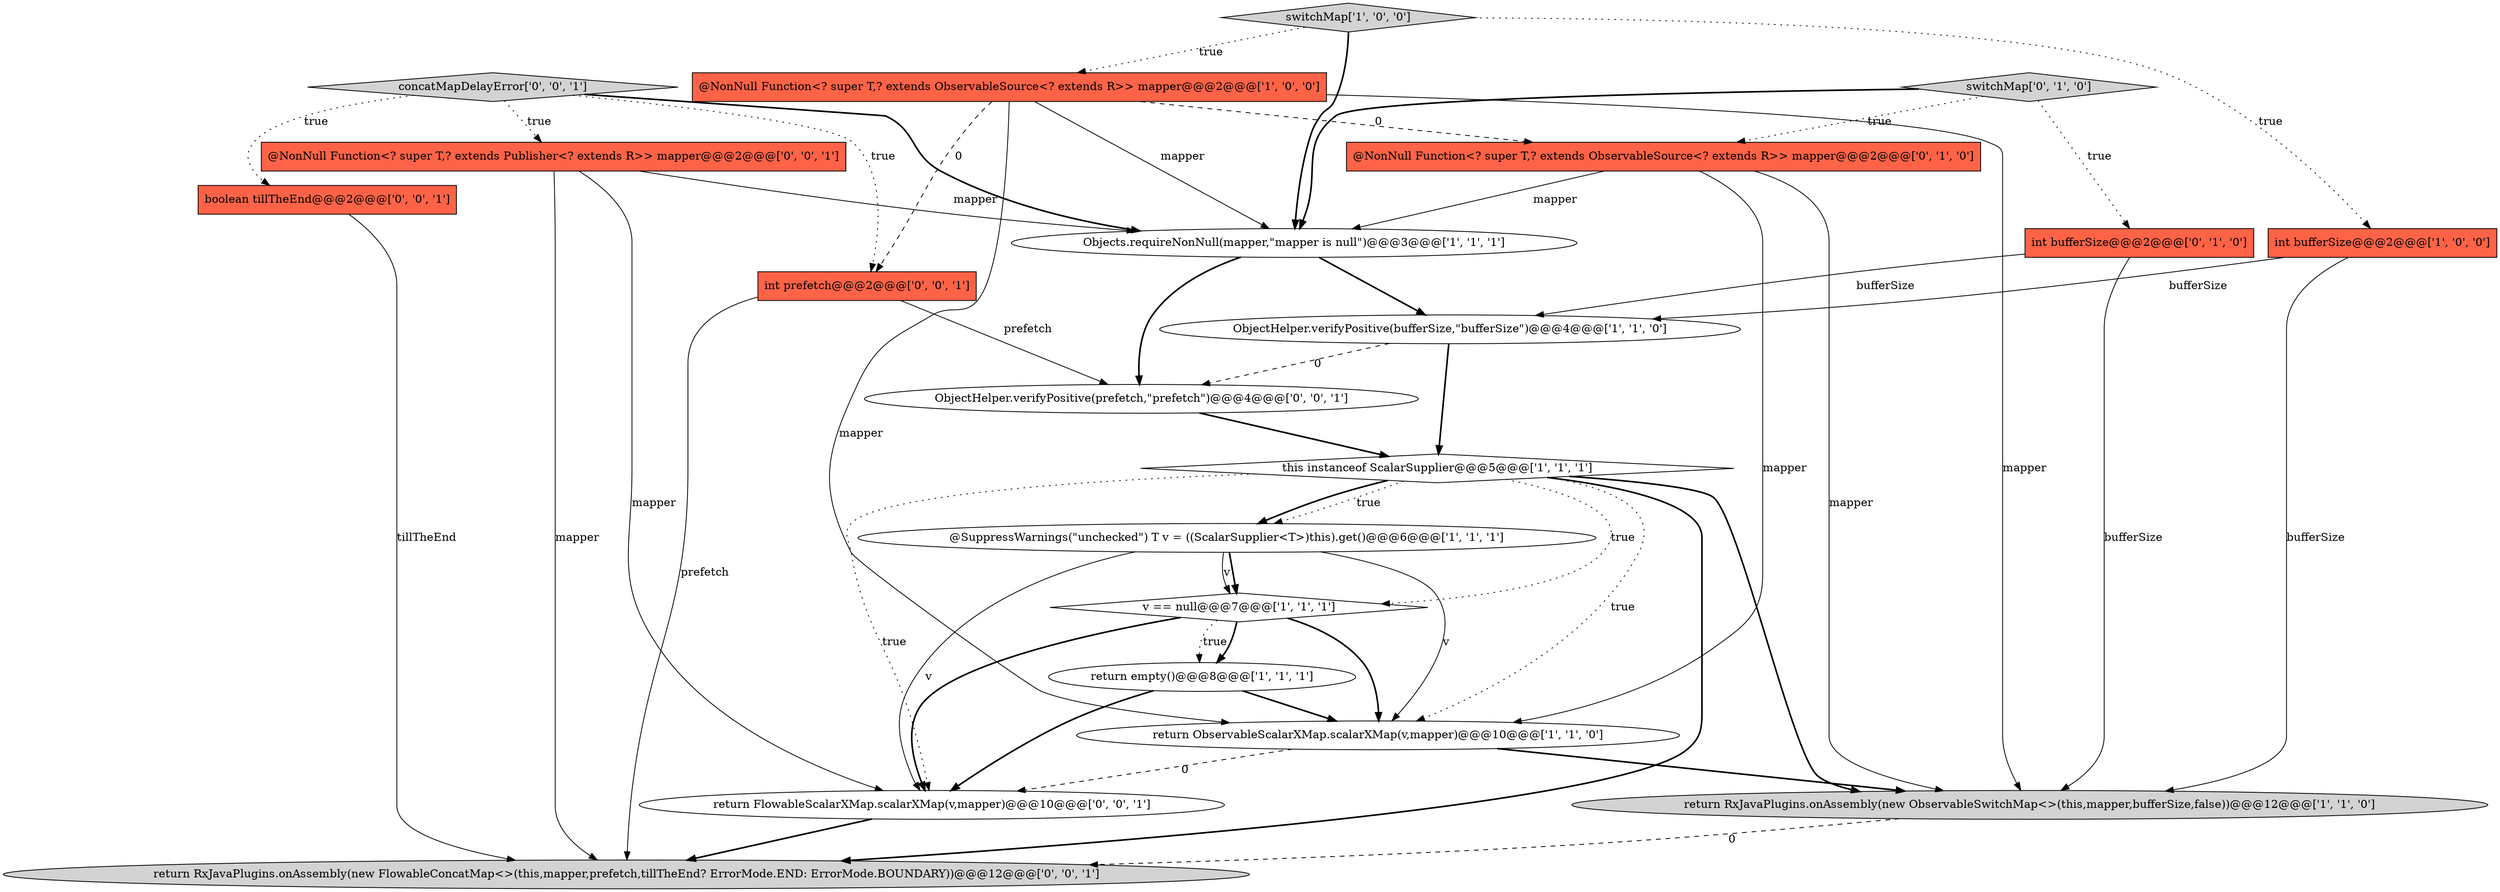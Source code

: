 digraph {
14 [style = filled, label = "@NonNull Function<? super T,? extends Publisher<? extends R>> mapper@@@2@@@['0', '0', '1']", fillcolor = tomato, shape = box image = "AAA0AAABBB3BBB"];
19 [style = filled, label = "return FlowableScalarXMap.scalarXMap(v,mapper)@@@10@@@['0', '0', '1']", fillcolor = white, shape = ellipse image = "AAA0AAABBB3BBB"];
11 [style = filled, label = "int bufferSize@@@2@@@['0', '1', '0']", fillcolor = tomato, shape = box image = "AAA0AAABBB2BBB"];
16 [style = filled, label = "return RxJavaPlugins.onAssembly(new FlowableConcatMap<>(this,mapper,prefetch,tillTheEnd? ErrorMode.END: ErrorMode.BOUNDARY))@@@12@@@['0', '0', '1']", fillcolor = lightgray, shape = ellipse image = "AAA0AAABBB3BBB"];
15 [style = filled, label = "ObjectHelper.verifyPositive(prefetch,\"prefetch\")@@@4@@@['0', '0', '1']", fillcolor = white, shape = ellipse image = "AAA0AAABBB3BBB"];
0 [style = filled, label = "ObjectHelper.verifyPositive(bufferSize,\"bufferSize\")@@@4@@@['1', '1', '0']", fillcolor = white, shape = ellipse image = "AAA0AAABBB1BBB"];
17 [style = filled, label = "boolean tillTheEnd@@@2@@@['0', '0', '1']", fillcolor = tomato, shape = box image = "AAA0AAABBB3BBB"];
4 [style = filled, label = "Objects.requireNonNull(mapper,\"mapper is null\")@@@3@@@['1', '1', '1']", fillcolor = white, shape = ellipse image = "AAA0AAABBB1BBB"];
13 [style = filled, label = "@NonNull Function<? super T,? extends ObservableSource<? extends R>> mapper@@@2@@@['0', '1', '0']", fillcolor = tomato, shape = box image = "AAA1AAABBB2BBB"];
7 [style = filled, label = "return empty()@@@8@@@['1', '1', '1']", fillcolor = white, shape = ellipse image = "AAA0AAABBB1BBB"];
5 [style = filled, label = "this instanceof ScalarSupplier@@@5@@@['1', '1', '1']", fillcolor = white, shape = diamond image = "AAA0AAABBB1BBB"];
20 [style = filled, label = "concatMapDelayError['0', '0', '1']", fillcolor = lightgray, shape = diamond image = "AAA0AAABBB3BBB"];
12 [style = filled, label = "switchMap['0', '1', '0']", fillcolor = lightgray, shape = diamond image = "AAA0AAABBB2BBB"];
10 [style = filled, label = "@SuppressWarnings(\"unchecked\") T v = ((ScalarSupplier<T>)this).get()@@@6@@@['1', '1', '1']", fillcolor = white, shape = ellipse image = "AAA0AAABBB1BBB"];
9 [style = filled, label = "return RxJavaPlugins.onAssembly(new ObservableSwitchMap<>(this,mapper,bufferSize,false))@@@12@@@['1', '1', '0']", fillcolor = lightgray, shape = ellipse image = "AAA0AAABBB1BBB"];
18 [style = filled, label = "int prefetch@@@2@@@['0', '0', '1']", fillcolor = tomato, shape = box image = "AAA0AAABBB3BBB"];
8 [style = filled, label = "return ObservableScalarXMap.scalarXMap(v,mapper)@@@10@@@['1', '1', '0']", fillcolor = white, shape = ellipse image = "AAA0AAABBB1BBB"];
6 [style = filled, label = "@NonNull Function<? super T,? extends ObservableSource<? extends R>> mapper@@@2@@@['1', '0', '0']", fillcolor = tomato, shape = box image = "AAA1AAABBB1BBB"];
2 [style = filled, label = "v == null@@@7@@@['1', '1', '1']", fillcolor = white, shape = diamond image = "AAA0AAABBB1BBB"];
1 [style = filled, label = "int bufferSize@@@2@@@['1', '0', '0']", fillcolor = tomato, shape = box image = "AAA0AAABBB1BBB"];
3 [style = filled, label = "switchMap['1', '0', '0']", fillcolor = lightgray, shape = diamond image = "AAA0AAABBB1BBB"];
5->10 [style = bold, label=""];
8->19 [style = dashed, label="0"];
9->16 [style = dashed, label="0"];
2->19 [style = bold, label=""];
6->8 [style = solid, label="mapper"];
5->9 [style = bold, label=""];
10->19 [style = solid, label="v"];
17->16 [style = solid, label="tillTheEnd"];
5->10 [style = dotted, label="true"];
5->19 [style = dotted, label="true"];
20->17 [style = dotted, label="true"];
14->4 [style = solid, label="mapper"];
4->15 [style = bold, label=""];
20->14 [style = dotted, label="true"];
0->15 [style = dashed, label="0"];
13->9 [style = solid, label="mapper"];
18->15 [style = solid, label="prefetch"];
3->6 [style = dotted, label="true"];
18->16 [style = solid, label="prefetch"];
7->8 [style = bold, label=""];
3->4 [style = bold, label=""];
10->2 [style = solid, label="v"];
15->5 [style = bold, label=""];
4->0 [style = bold, label=""];
13->4 [style = solid, label="mapper"];
19->16 [style = bold, label=""];
20->4 [style = bold, label=""];
12->11 [style = dotted, label="true"];
6->4 [style = solid, label="mapper"];
5->16 [style = bold, label=""];
6->18 [style = dashed, label="0"];
12->13 [style = dotted, label="true"];
11->0 [style = solid, label="bufferSize"];
13->8 [style = solid, label="mapper"];
6->13 [style = dashed, label="0"];
12->4 [style = bold, label=""];
1->9 [style = solid, label="bufferSize"];
10->8 [style = solid, label="v"];
2->7 [style = dotted, label="true"];
8->9 [style = bold, label=""];
20->18 [style = dotted, label="true"];
14->16 [style = solid, label="mapper"];
10->2 [style = bold, label=""];
1->0 [style = solid, label="bufferSize"];
14->19 [style = solid, label="mapper"];
2->7 [style = bold, label=""];
5->8 [style = dotted, label="true"];
11->9 [style = solid, label="bufferSize"];
7->19 [style = bold, label=""];
3->1 [style = dotted, label="true"];
5->2 [style = dotted, label="true"];
2->8 [style = bold, label=""];
0->5 [style = bold, label=""];
6->9 [style = solid, label="mapper"];
}
